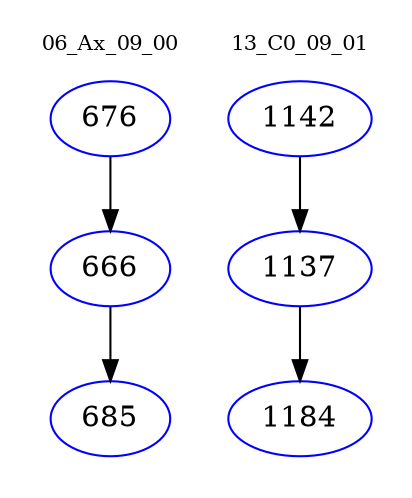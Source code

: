 digraph{
subgraph cluster_0 {
color = white
label = "06_Ax_09_00";
fontsize=10;
T0_676 [label="676", color="blue"]
T0_676 -> T0_666 [color="black"]
T0_666 [label="666", color="blue"]
T0_666 -> T0_685 [color="black"]
T0_685 [label="685", color="blue"]
}
subgraph cluster_1 {
color = white
label = "13_C0_09_01";
fontsize=10;
T1_1142 [label="1142", color="blue"]
T1_1142 -> T1_1137 [color="black"]
T1_1137 [label="1137", color="blue"]
T1_1137 -> T1_1184 [color="black"]
T1_1184 [label="1184", color="blue"]
}
}
